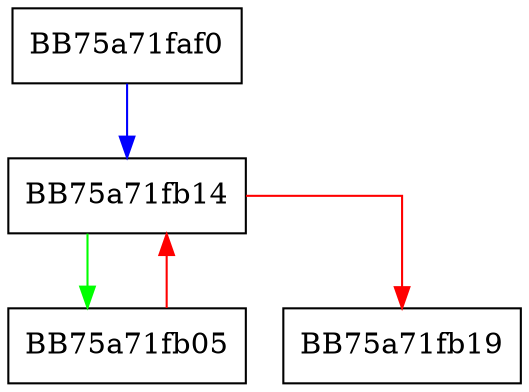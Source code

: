 digraph LowerCaseString {
  node [shape="box"];
  graph [splines=ortho];
  BB75a71faf0 -> BB75a71fb14 [color="blue"];
  BB75a71fb05 -> BB75a71fb14 [color="red"];
  BB75a71fb14 -> BB75a71fb05 [color="green"];
  BB75a71fb14 -> BB75a71fb19 [color="red"];
}